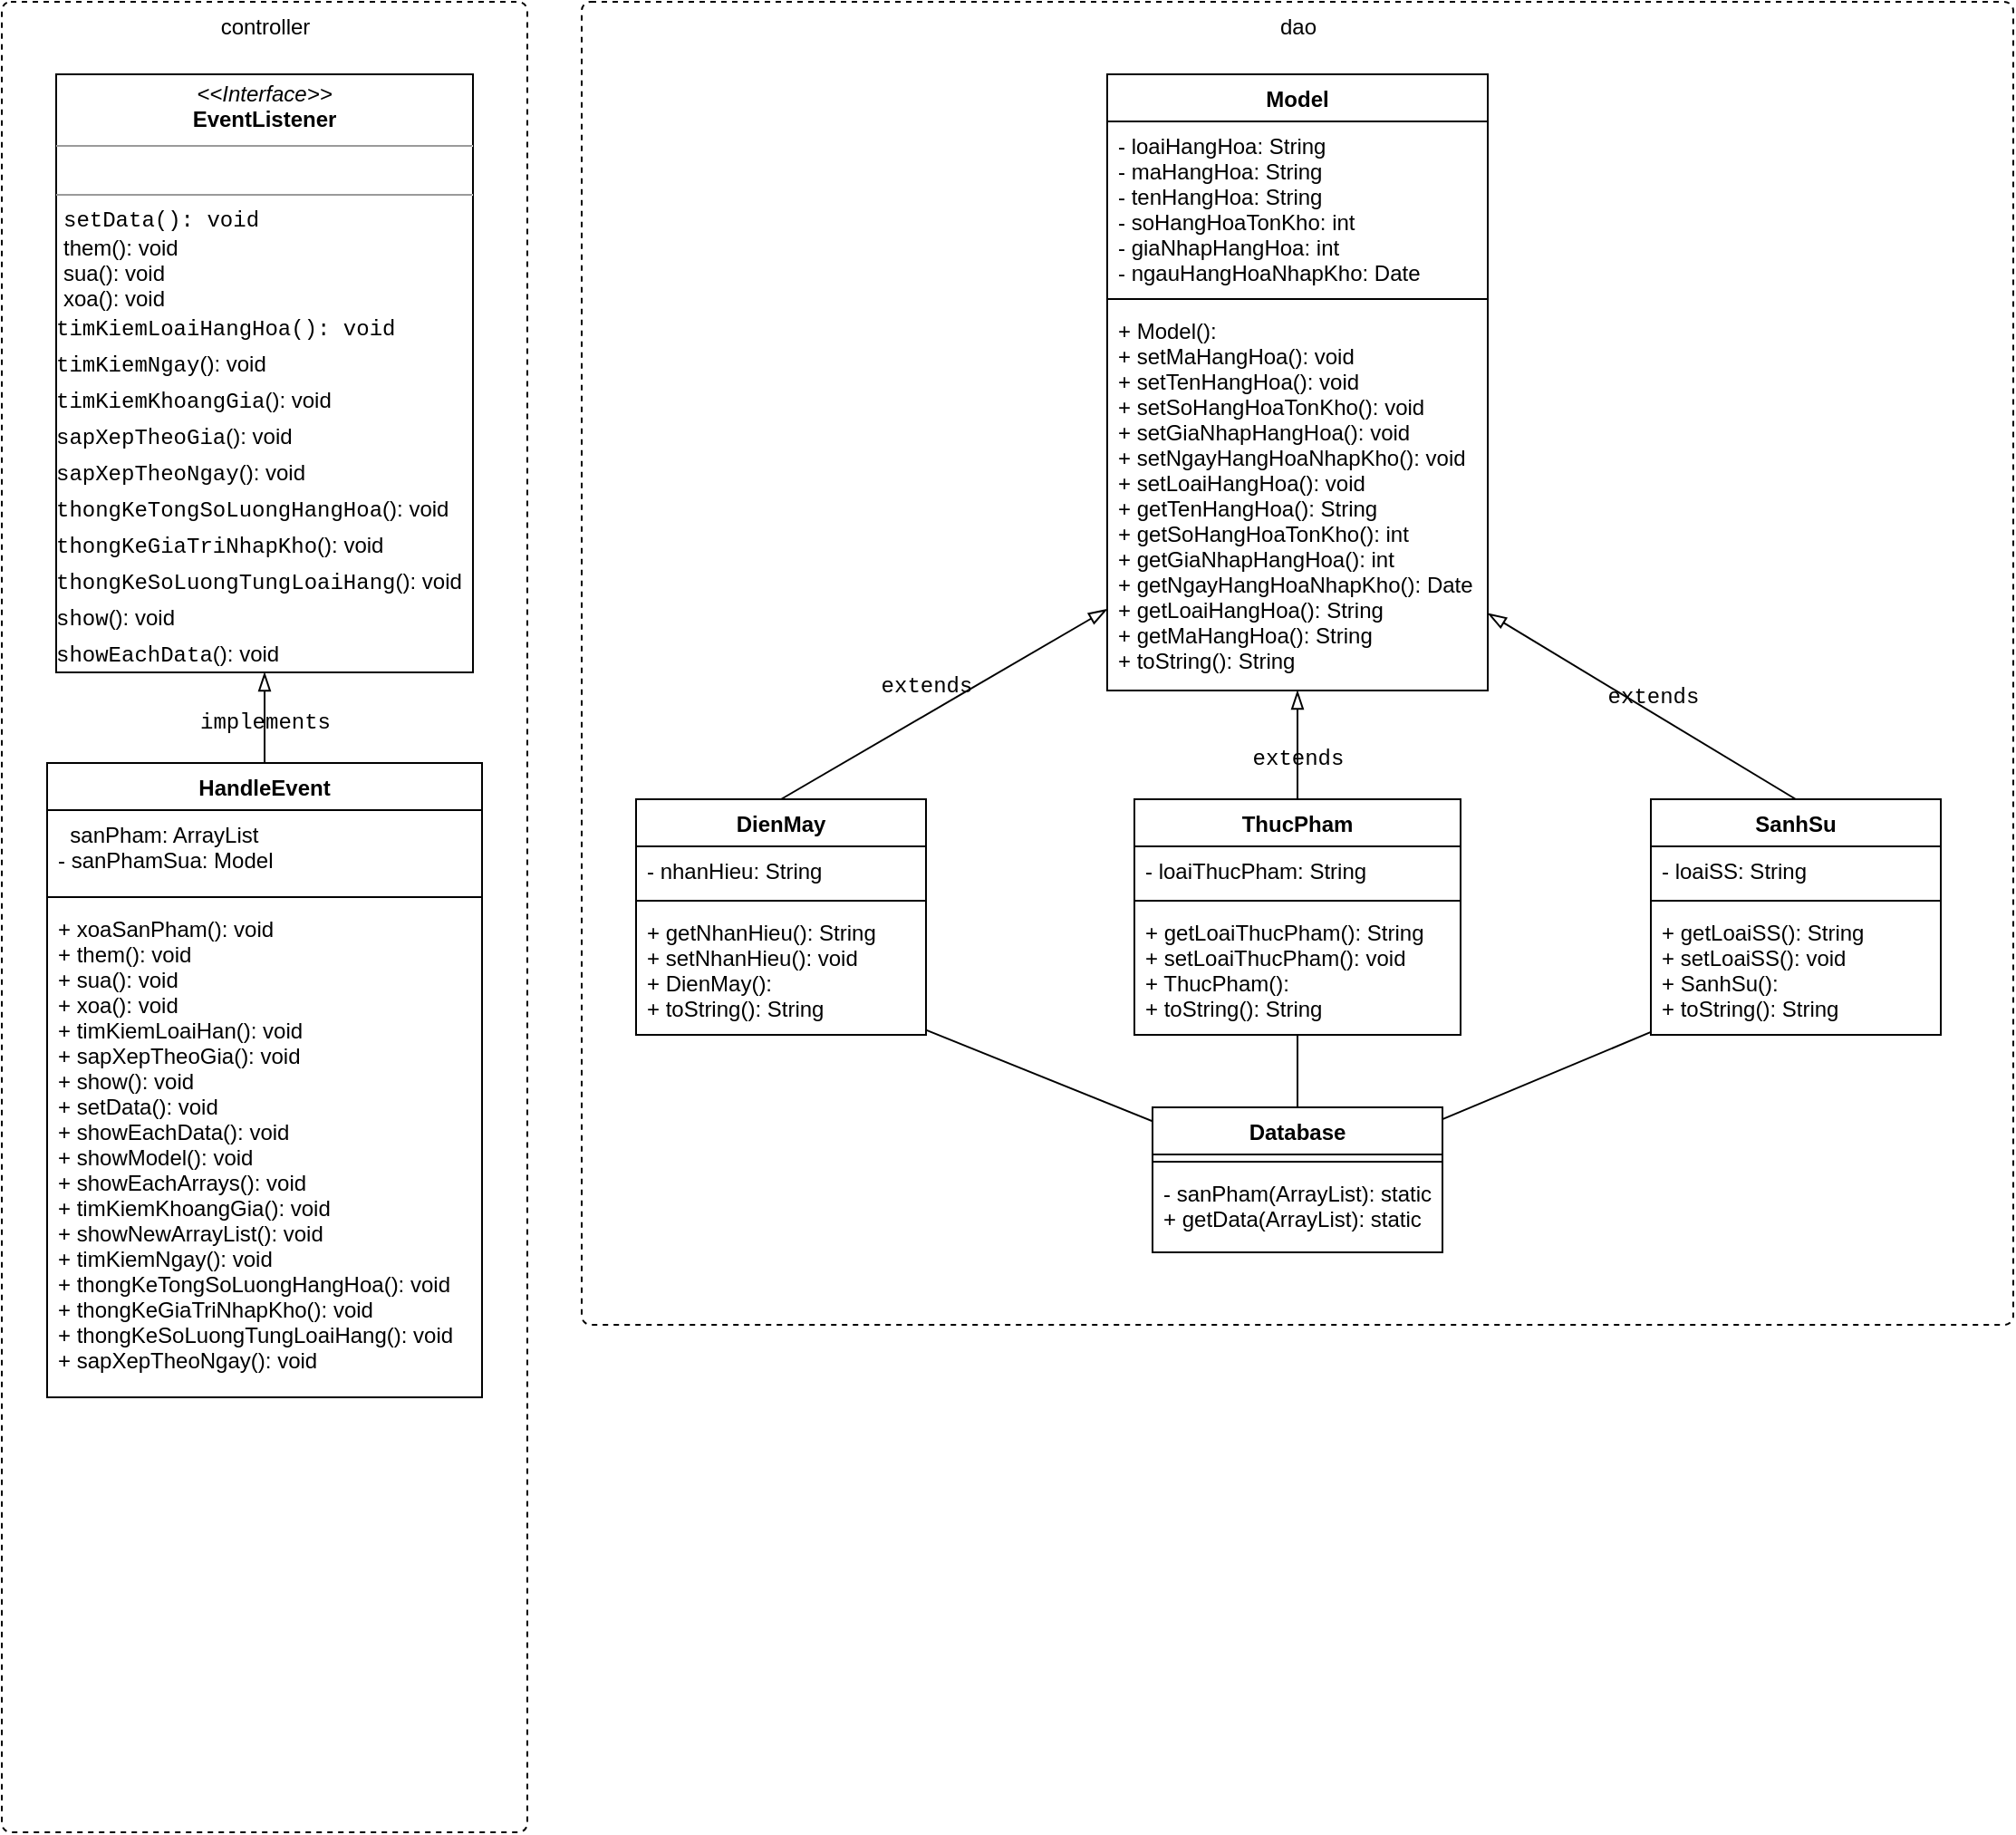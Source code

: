 <mxfile version="16.0.3" type="device"><diagram id="fymAUiE-PC6GM4ieoTwO" name="Page-1"><mxGraphModel dx="824" dy="412" grid="1" gridSize="10" guides="1" tooltips="1" connect="1" arrows="1" fold="1" page="1" pageScale="1" pageWidth="827" pageHeight="1169" math="0" shadow="0"><root><mxCell id="0"/><mxCell id="1" parent="0"/><mxCell id="4RuEshZXv9myug99-V57-3" value="controller" style="html=1;align=center;verticalAlign=top;rounded=1;absoluteArcSize=1;arcSize=10;dashed=1;" vertex="1" parent="1"><mxGeometry x="80" y="40" width="290" height="1010" as="geometry"/></mxCell><mxCell id="4RuEshZXv9myug99-V57-6" value="dao" style="html=1;align=center;verticalAlign=top;rounded=1;absoluteArcSize=1;arcSize=10;dashed=1;" vertex="1" parent="1"><mxGeometry x="400" y="40" width="790" height="730" as="geometry"/></mxCell><mxCell id="4RuEshZXv9myug99-V57-7" value="&lt;p style=&quot;margin: 0px ; margin-top: 4px ; text-align: center&quot;&gt;&lt;font style=&quot;font-size: 12px&quot;&gt;&lt;i&gt;&amp;lt;&amp;lt;Interface&amp;gt;&amp;gt;&lt;/i&gt;&lt;br&gt;&lt;b&gt;EventListener&lt;/b&gt;&lt;/font&gt;&lt;/p&gt;&lt;hr size=&quot;1&quot;&gt;&lt;p style=&quot;margin: 0px ; margin-left: 4px&quot;&gt;&lt;font style=&quot;font-size: 12px&quot;&gt;&lt;br&gt;&lt;/font&gt;&lt;/p&gt;&lt;hr size=&quot;1&quot;&gt;&lt;p style=&quot;margin: 0px ; margin-left: 4px&quot;&gt;&lt;font style=&quot;font-size: 12px&quot;&gt;&lt;span style=&quot;font-family: &amp;#34;consolas&amp;#34; , &amp;#34;courier new&amp;#34; , monospace&quot;&gt;setData(): void&lt;/span&gt;&lt;/font&gt;&lt;/p&gt;&lt;p style=&quot;margin: 0px ; margin-left: 4px&quot;&gt;&lt;font style=&quot;font-size: 12px&quot;&gt;them(): void&lt;/font&gt;&lt;/p&gt;&lt;p style=&quot;margin: 0px ; margin-left: 4px&quot;&gt;&lt;font style=&quot;font-size: 12px&quot;&gt;sua(): void&lt;/font&gt;&lt;/p&gt;&lt;p style=&quot;margin: 0px ; margin-left: 4px&quot;&gt;&lt;font style=&quot;font-size: 12px&quot;&gt;xoa(): void&lt;/font&gt;&lt;/p&gt;&lt;p style=&quot;margin: 0px ; margin-left: 4px&quot;&gt;&lt;font style=&quot;font-size: 12px&quot;&gt;&lt;/font&gt;&lt;/p&gt;&lt;div style=&quot;font-family: &amp;#34;consolas&amp;#34; , &amp;#34;courier new&amp;#34; , monospace ; line-height: 19px&quot;&gt;&lt;font style=&quot;font-size: 12px&quot;&gt;timKiemLoaiHangHoa(): void&lt;/font&gt;&lt;/div&gt;&lt;div style=&quot;font-family: &amp;#34;consolas&amp;#34; , &amp;#34;courier new&amp;#34; , monospace ; line-height: 19px&quot;&gt;&lt;div style=&quot;font-family: &amp;#34;consolas&amp;#34; , &amp;#34;courier new&amp;#34; , monospace ; line-height: 19px&quot;&gt;&lt;font style=&quot;font-size: 12px&quot;&gt;timKiemNgay&lt;/font&gt;&lt;span style=&quot;font-family: &amp;#34;helvetica&amp;#34;&quot;&gt;(): void&lt;/span&gt;&lt;/div&gt;&lt;div style=&quot;font-family: &amp;#34;consolas&amp;#34; , &amp;#34;courier new&amp;#34; , monospace ; line-height: 19px&quot;&gt;&lt;div style=&quot;line-height: 19px&quot;&gt;&lt;font style=&quot;font-size: 12px&quot;&gt;timKiemKhoangGia&lt;/font&gt;&lt;span style=&quot;font-family: &amp;#34;helvetica&amp;#34;&quot;&gt;(): void&lt;/span&gt;&lt;/div&gt;&lt;div style=&quot;line-height: 19px&quot;&gt;&lt;div style=&quot;line-height: 19px&quot;&gt;&lt;font style=&quot;font-size: 12px&quot;&gt;sapXepTheoGia&lt;/font&gt;&lt;span style=&quot;font-family: &amp;#34;helvetica&amp;#34;&quot;&gt;(): void&lt;/span&gt;&lt;/div&gt;&lt;div style=&quot;line-height: 19px&quot;&gt;&lt;div style=&quot;line-height: 19px&quot;&gt;&lt;font style=&quot;font-size: 12px&quot;&gt;sapXepTheoNgay&lt;/font&gt;&lt;span style=&quot;font-family: &amp;#34;helvetica&amp;#34;&quot;&gt;(): void&lt;/span&gt;&lt;/div&gt;&lt;div style=&quot;line-height: 19px&quot;&gt;&lt;div style=&quot;line-height: 19px&quot;&gt;&lt;font style=&quot;font-size: 12px&quot;&gt;thongKeTongSoLuongHangHoa&lt;/font&gt;&lt;span style=&quot;font-family: &amp;#34;helvetica&amp;#34;&quot;&gt;(): void&lt;/span&gt;&lt;/div&gt;&lt;div style=&quot;line-height: 19px&quot;&gt;&lt;div style=&quot;line-height: 19px&quot;&gt;&lt;font style=&quot;font-size: 12px&quot;&gt;thongKeGiaTriNhapKho&lt;/font&gt;&lt;span style=&quot;font-family: &amp;#34;helvetica&amp;#34;&quot;&gt;(): void&lt;/span&gt;&lt;/div&gt;&lt;div style=&quot;line-height: 19px&quot;&gt;&lt;div style=&quot;line-height: 19px&quot;&gt;&lt;font style=&quot;font-size: 12px&quot;&gt;thongKeSoLuongTungLoaiHang&lt;/font&gt;&lt;span style=&quot;font-family: &amp;#34;helvetica&amp;#34;&quot;&gt;(): void&lt;/span&gt;&lt;/div&gt;&lt;div style=&quot;line-height: 19px&quot;&gt;&lt;div style=&quot;line-height: 19px&quot;&gt;&lt;font style=&quot;font-size: 12px&quot;&gt;show&lt;/font&gt;&lt;span style=&quot;font-family: &amp;#34;helvetica&amp;#34;&quot;&gt;(): void&lt;/span&gt;&lt;/div&gt;&lt;div style=&quot;line-height: 19px&quot;&gt;&lt;font style=&quot;font-size: 12px&quot;&gt;&lt;span style=&quot;font-family: &amp;#34;consolas&amp;#34; , &amp;#34;courier new&amp;#34; , monospace&quot;&gt;showEachData&lt;/span&gt;&lt;span style=&quot;font-family: &amp;#34;helvetica&amp;#34;&quot;&gt;(): void&lt;/span&gt;&lt;/font&gt;&lt;br&gt;&lt;/div&gt;&lt;/div&gt;&lt;/div&gt;&lt;/div&gt;&lt;/div&gt;&lt;/div&gt;&lt;/div&gt;&lt;/div&gt;&lt;/div&gt;" style="verticalAlign=top;align=left;overflow=fill;fontSize=12;fontFamily=Helvetica;html=1;" vertex="1" parent="1"><mxGeometry x="110" y="80" width="230" height="330" as="geometry"/></mxCell><mxCell id="4RuEshZXv9myug99-V57-8" value="HandleEvent" style="swimlane;fontStyle=1;align=center;verticalAlign=top;childLayout=stackLayout;horizontal=1;startSize=26;horizontalStack=0;resizeParent=1;resizeParentMax=0;resizeLast=0;collapsible=1;marginBottom=0;labelBackgroundColor=#FFFFFF;fontColor=#000000;" vertex="1" parent="1"><mxGeometry x="105" y="460" width="240" height="350" as="geometry"/></mxCell><mxCell id="4RuEshZXv9myug99-V57-9" value="  sanPham: ArrayList&#10;- sanPhamSua: Model" style="text;strokeColor=none;fillColor=none;align=left;verticalAlign=top;spacingLeft=4;spacingRight=4;overflow=hidden;rotatable=0;points=[[0,0.5],[1,0.5]];portConstraint=eastwest;labelBackgroundColor=none;fontColor=#000000;" vertex="1" parent="4RuEshZXv9myug99-V57-8"><mxGeometry y="26" width="240" height="44" as="geometry"/></mxCell><mxCell id="4RuEshZXv9myug99-V57-10" value="" style="line;strokeWidth=1;fillColor=none;align=left;verticalAlign=middle;spacingTop=-1;spacingLeft=3;spacingRight=3;rotatable=0;labelPosition=right;points=[];portConstraint=eastwest;labelBackgroundColor=none;fontColor=#000000;" vertex="1" parent="4RuEshZXv9myug99-V57-8"><mxGeometry y="70" width="240" height="8" as="geometry"/></mxCell><mxCell id="4RuEshZXv9myug99-V57-11" value="+ xoaSanPham(): void&#10;+ them(): void&#10;+ sua(): void&#10;+ xoa(): void&#10;+ timKiemLoaiHan(): void&#10;+ sapXepTheoGia(): void&#10;+ show(): void&#10;+ setData(): void&#10;+ showEachData(): void&#10;+ showModel(): void&#10;+ showEachArrays(): void&#10;+ timKiemKhoangGia(): void&#10;+ showNewArrayList(): void&#10;+ timKiemNgay(): void&#10;+ thongKeTongSoLuongHangHoa(): void&#10;+ thongKeGiaTriNhapKho(): void&#10;+ thongKeSoLuongTungLoaiHang(): void&#10;+ sapXepTheoNgay(): void&#10;&#10;" style="text;strokeColor=none;fillColor=none;align=left;verticalAlign=top;spacingLeft=4;spacingRight=4;overflow=hidden;rotatable=0;points=[[0,0.5],[1,0.5]];portConstraint=eastwest;labelBackgroundColor=#FFFFFF;fontColor=#000000;" vertex="1" parent="4RuEshZXv9myug99-V57-8"><mxGeometry y="78" width="240" height="272" as="geometry"/></mxCell><mxCell id="4RuEshZXv9myug99-V57-13" value="&lt;div style=&quot;font-family: &amp;#34;consolas&amp;#34; , &amp;#34;courier new&amp;#34; , monospace ; font-size: 14px ; line-height: 19px&quot;&gt;&lt;span style=&quot;font-size: 12px&quot;&gt;implements&lt;/span&gt;&lt;/div&gt;" style="endArrow=blockThin;startArrow=none;endFill=0;startFill=0;endSize=8;html=1;verticalAlign=bottom;labelBackgroundColor=none;rounded=0;fontSize=12;fontColor=#000000;" edge="1" parent="1" source="4RuEshZXv9myug99-V57-8" target="4RuEshZXv9myug99-V57-7"><mxGeometry x="-0.6" width="160" relative="1" as="geometry"><mxPoint x="150" y="450" as="sourcePoint"/><mxPoint x="310" y="450" as="targetPoint"/><mxPoint as="offset"/></mxGeometry></mxCell><mxCell id="4RuEshZXv9myug99-V57-14" value="Model" style="swimlane;fontStyle=1;align=center;verticalAlign=top;childLayout=stackLayout;horizontal=1;startSize=26;horizontalStack=0;resizeParent=1;resizeParentMax=0;resizeLast=0;collapsible=1;marginBottom=0;labelBackgroundColor=#FFFFFF;fontSize=12;fontColor=#000000;" vertex="1" parent="1"><mxGeometry x="690" y="80" width="210" height="340" as="geometry"/></mxCell><mxCell id="4RuEshZXv9myug99-V57-15" value="- loaiHangHoa: String&#10;- maHangHoa: String&#10;- tenHangHoa: String&#10;- soHangHoaTonKho: int&#10;- giaNhapHangHoa: int&#10;- ngauHangHoaNhapKho: Date" style="text;strokeColor=none;fillColor=none;align=left;verticalAlign=top;spacingLeft=4;spacingRight=4;overflow=hidden;rotatable=0;points=[[0,0.5],[1,0.5]];portConstraint=eastwest;labelBackgroundColor=#FFFFFF;fontSize=12;fontColor=#000000;" vertex="1" parent="4RuEshZXv9myug99-V57-14"><mxGeometry y="26" width="210" height="94" as="geometry"/></mxCell><mxCell id="4RuEshZXv9myug99-V57-16" value="" style="line;strokeWidth=1;fillColor=none;align=left;verticalAlign=middle;spacingTop=-1;spacingLeft=3;spacingRight=3;rotatable=0;labelPosition=right;points=[];portConstraint=eastwest;labelBackgroundColor=#FFFFFF;fontSize=12;fontColor=#000000;" vertex="1" parent="4RuEshZXv9myug99-V57-14"><mxGeometry y="120" width="210" height="8" as="geometry"/></mxCell><mxCell id="4RuEshZXv9myug99-V57-17" value="+ Model():&#10;+ setMaHangHoa(): void&#10;+ setTenHangHoa(): void&#10;+ setSoHangHoaTonKho(): void&#10;+ setGiaNhapHangHoa(): void&#10;+ setNgayHangHoaNhapKho(): void&#10;+ setLoaiHangHoa(): void&#10;+ getTenHangHoa(): String&#10;+ getSoHangHoaTonKho(): int&#10;+ getGiaNhapHangHoa(): int&#10;+ getNgayHangHoaNhapKho(): Date&#10;+ getLoaiHangHoa(): String&#10;+ getMaHangHoa(): String&#10;+ toString(): String" style="text;strokeColor=none;fillColor=none;align=left;verticalAlign=top;spacingLeft=4;spacingRight=4;overflow=hidden;rotatable=0;points=[[0,0.5],[1,0.5]];portConstraint=eastwest;labelBackgroundColor=#FFFFFF;fontSize=12;fontColor=#000000;" vertex="1" parent="4RuEshZXv9myug99-V57-14"><mxGeometry y="128" width="210" height="212" as="geometry"/></mxCell><mxCell id="4RuEshZXv9myug99-V57-19" value="DienMay" style="swimlane;fontStyle=1;align=center;verticalAlign=top;childLayout=stackLayout;horizontal=1;startSize=26;horizontalStack=0;resizeParent=1;resizeParentMax=0;resizeLast=0;collapsible=1;marginBottom=0;labelBackgroundColor=#FFFFFF;fontSize=12;fontColor=#000000;" vertex="1" parent="1"><mxGeometry x="430" y="480" width="160" height="130" as="geometry"/></mxCell><mxCell id="4RuEshZXv9myug99-V57-20" value="- nhanHieu: String" style="text;strokeColor=none;fillColor=none;align=left;verticalAlign=top;spacingLeft=4;spacingRight=4;overflow=hidden;rotatable=0;points=[[0,0.5],[1,0.5]];portConstraint=eastwest;labelBackgroundColor=#FFFFFF;fontSize=12;fontColor=#000000;" vertex="1" parent="4RuEshZXv9myug99-V57-19"><mxGeometry y="26" width="160" height="26" as="geometry"/></mxCell><mxCell id="4RuEshZXv9myug99-V57-21" value="" style="line;strokeWidth=1;fillColor=none;align=left;verticalAlign=middle;spacingTop=-1;spacingLeft=3;spacingRight=3;rotatable=0;labelPosition=right;points=[];portConstraint=eastwest;labelBackgroundColor=#FFFFFF;fontSize=12;fontColor=#000000;" vertex="1" parent="4RuEshZXv9myug99-V57-19"><mxGeometry y="52" width="160" height="8" as="geometry"/></mxCell><mxCell id="4RuEshZXv9myug99-V57-22" value="+ getNhanHieu(): String&#10;+ setNhanHieu(): void&#10;+ DienMay():&#10;+ toString(): String" style="text;strokeColor=none;fillColor=none;align=left;verticalAlign=top;spacingLeft=4;spacingRight=4;overflow=hidden;rotatable=0;points=[[0,0.5],[1,0.5]];portConstraint=eastwest;labelBackgroundColor=#FFFFFF;fontSize=12;fontColor=#000000;" vertex="1" parent="4RuEshZXv9myug99-V57-19"><mxGeometry y="60" width="160" height="70" as="geometry"/></mxCell><mxCell id="4RuEshZXv9myug99-V57-27" value="SanhSu" style="swimlane;fontStyle=1;align=center;verticalAlign=top;childLayout=stackLayout;horizontal=1;startSize=26;horizontalStack=0;resizeParent=1;resizeParentMax=0;resizeLast=0;collapsible=1;marginBottom=0;labelBackgroundColor=#FFFFFF;fontSize=12;fontColor=#000000;" vertex="1" parent="1"><mxGeometry x="990" y="480" width="160" height="130" as="geometry"/></mxCell><mxCell id="4RuEshZXv9myug99-V57-28" value="- loaiSS: String" style="text;strokeColor=none;fillColor=none;align=left;verticalAlign=top;spacingLeft=4;spacingRight=4;overflow=hidden;rotatable=0;points=[[0,0.5],[1,0.5]];portConstraint=eastwest;labelBackgroundColor=#FFFFFF;fontSize=12;fontColor=#000000;" vertex="1" parent="4RuEshZXv9myug99-V57-27"><mxGeometry y="26" width="160" height="26" as="geometry"/></mxCell><mxCell id="4RuEshZXv9myug99-V57-29" value="" style="line;strokeWidth=1;fillColor=none;align=left;verticalAlign=middle;spacingTop=-1;spacingLeft=3;spacingRight=3;rotatable=0;labelPosition=right;points=[];portConstraint=eastwest;labelBackgroundColor=#FFFFFF;fontSize=12;fontColor=#000000;" vertex="1" parent="4RuEshZXv9myug99-V57-27"><mxGeometry y="52" width="160" height="8" as="geometry"/></mxCell><mxCell id="4RuEshZXv9myug99-V57-30" value="+ getLoaiSS(): String&#10;+ setLoaiSS(): void&#10;+ SanhSu():&#10;+ toString(): String" style="text;strokeColor=none;fillColor=none;align=left;verticalAlign=top;spacingLeft=4;spacingRight=4;overflow=hidden;rotatable=0;points=[[0,0.5],[1,0.5]];portConstraint=eastwest;labelBackgroundColor=#FFFFFF;fontSize=12;fontColor=#000000;" vertex="1" parent="4RuEshZXv9myug99-V57-27"><mxGeometry y="60" width="160" height="70" as="geometry"/></mxCell><mxCell id="4RuEshZXv9myug99-V57-31" value="ThucPham" style="swimlane;fontStyle=1;align=center;verticalAlign=top;childLayout=stackLayout;horizontal=1;startSize=26;horizontalStack=0;resizeParent=1;resizeParentMax=0;resizeLast=0;collapsible=1;marginBottom=0;labelBackgroundColor=#FFFFFF;fontSize=12;fontColor=#000000;" vertex="1" parent="1"><mxGeometry x="705" y="480" width="180" height="130" as="geometry"/></mxCell><mxCell id="4RuEshZXv9myug99-V57-32" value="- loaiThucPham: String" style="text;strokeColor=none;fillColor=none;align=left;verticalAlign=top;spacingLeft=4;spacingRight=4;overflow=hidden;rotatable=0;points=[[0,0.5],[1,0.5]];portConstraint=eastwest;labelBackgroundColor=#FFFFFF;fontSize=12;fontColor=#000000;" vertex="1" parent="4RuEshZXv9myug99-V57-31"><mxGeometry y="26" width="180" height="26" as="geometry"/></mxCell><mxCell id="4RuEshZXv9myug99-V57-33" value="" style="line;strokeWidth=1;fillColor=none;align=left;verticalAlign=middle;spacingTop=-1;spacingLeft=3;spacingRight=3;rotatable=0;labelPosition=right;points=[];portConstraint=eastwest;labelBackgroundColor=#FFFFFF;fontSize=12;fontColor=#000000;" vertex="1" parent="4RuEshZXv9myug99-V57-31"><mxGeometry y="52" width="180" height="8" as="geometry"/></mxCell><mxCell id="4RuEshZXv9myug99-V57-34" value="+ getLoaiThucPham(): String&#10;+ setLoaiThucPham(): void&#10;+ ThucPham():&#10;+ toString(): String" style="text;strokeColor=none;fillColor=none;align=left;verticalAlign=top;spacingLeft=4;spacingRight=4;overflow=hidden;rotatable=0;points=[[0,0.5],[1,0.5]];portConstraint=eastwest;labelBackgroundColor=#FFFFFF;fontSize=12;fontColor=#000000;" vertex="1" parent="4RuEshZXv9myug99-V57-31"><mxGeometry y="60" width="180" height="70" as="geometry"/></mxCell><mxCell id="4RuEshZXv9myug99-V57-35" value="&lt;div style=&quot;font-family: &amp;#34;consolas&amp;#34; , &amp;#34;courier new&amp;#34; , monospace ; line-height: 19px&quot;&gt;extends&lt;/div&gt;" style="endArrow=blockThin;startArrow=none;endFill=0;startFill=0;endSize=8;html=1;verticalAlign=bottom;labelBackgroundColor=none;rounded=0;fontSize=12;fontColor=#000000;exitX=0.5;exitY=0;exitDx=0;exitDy=0;" edge="1" parent="1" source="4RuEshZXv9myug99-V57-19" target="4RuEshZXv9myug99-V57-17"><mxGeometry x="-0.095" y="3" width="160" relative="1" as="geometry"><mxPoint x="235" y="470" as="sourcePoint"/><mxPoint x="235" y="420" as="targetPoint"/><mxPoint as="offset"/></mxGeometry></mxCell><mxCell id="4RuEshZXv9myug99-V57-36" value="&lt;div style=&quot;font-family: &amp;#34;consolas&amp;#34; , &amp;#34;courier new&amp;#34; , monospace ; line-height: 19px&quot;&gt;extends&lt;/div&gt;" style="endArrow=blockThin;startArrow=none;endFill=0;startFill=0;endSize=8;html=1;verticalAlign=bottom;labelBackgroundColor=none;rounded=0;fontSize=12;fontColor=#000000;" edge="1" parent="1" source="4RuEshZXv9myug99-V57-31" target="4RuEshZXv9myug99-V57-17"><mxGeometry x="-0.667" width="160" relative="1" as="geometry"><mxPoint x="520" y="490" as="sourcePoint"/><mxPoint x="700" y="385.158" as="targetPoint"/><mxPoint as="offset"/></mxGeometry></mxCell><mxCell id="4RuEshZXv9myug99-V57-37" value="&lt;div style=&quot;font-family: &amp;#34;consolas&amp;#34; , &amp;#34;courier new&amp;#34; , monospace ; line-height: 19px&quot;&gt;extends&lt;/div&gt;" style="endArrow=blockThin;startArrow=none;endFill=0;startFill=0;endSize=8;html=1;verticalAlign=bottom;labelBackgroundColor=none;rounded=0;fontSize=12;fontColor=#000000;exitX=0.5;exitY=0;exitDx=0;exitDy=0;" edge="1" parent="1" source="4RuEshZXv9myug99-V57-27" target="4RuEshZXv9myug99-V57-17"><mxGeometry x="-0.095" y="3" width="160" relative="1" as="geometry"><mxPoint x="530" y="500" as="sourcePoint"/><mxPoint x="710" y="395.158" as="targetPoint"/><mxPoint as="offset"/></mxGeometry></mxCell><mxCell id="4RuEshZXv9myug99-V57-38" value="Database" style="swimlane;fontStyle=1;align=center;verticalAlign=top;childLayout=stackLayout;horizontal=1;startSize=26;horizontalStack=0;resizeParent=1;resizeParentMax=0;resizeLast=0;collapsible=1;marginBottom=0;labelBackgroundColor=#FFFFFF;fontSize=12;fontColor=#000000;" vertex="1" parent="1"><mxGeometry x="715" y="650" width="160" height="80" as="geometry"/></mxCell><mxCell id="4RuEshZXv9myug99-V57-40" value="" style="line;strokeWidth=1;fillColor=none;align=left;verticalAlign=middle;spacingTop=-1;spacingLeft=3;spacingRight=3;rotatable=0;labelPosition=right;points=[];portConstraint=eastwest;labelBackgroundColor=#FFFFFF;fontSize=12;fontColor=#000000;" vertex="1" parent="4RuEshZXv9myug99-V57-38"><mxGeometry y="26" width="160" height="8" as="geometry"/></mxCell><mxCell id="4RuEshZXv9myug99-V57-41" value="- sanPham(ArrayList): static&#10;+ getData(ArrayList): static" style="text;strokeColor=none;fillColor=none;align=left;verticalAlign=top;spacingLeft=4;spacingRight=4;overflow=hidden;rotatable=0;points=[[0,0.5],[1,0.5]];portConstraint=eastwest;labelBackgroundColor=#FFFFFF;fontSize=12;fontColor=#000000;" vertex="1" parent="4RuEshZXv9myug99-V57-38"><mxGeometry y="34" width="160" height="46" as="geometry"/></mxCell><mxCell id="4RuEshZXv9myug99-V57-55" value="" style="html=1;verticalAlign=bottom;labelBackgroundColor=none;endArrow=none;endFill=0;endSize=6;align=left;rounded=0;fontSize=12;fontColor=#000000;exitX=0.5;exitY=0;exitDx=0;exitDy=0;" edge="1" parent="1" source="4RuEshZXv9myug99-V57-38" target="4RuEshZXv9myug99-V57-34"><mxGeometry x="-0.5" y="-25" relative="1" as="geometry"><mxPoint x="660" y="680" as="sourcePoint"/><mxPoint x="820" y="680" as="targetPoint"/><mxPoint as="offset"/></mxGeometry></mxCell><mxCell id="4RuEshZXv9myug99-V57-56" value="" style="html=1;verticalAlign=bottom;labelBackgroundColor=none;endArrow=none;endFill=0;endSize=6;align=left;rounded=0;fontSize=12;fontColor=#000000;" edge="1" parent="1" source="4RuEshZXv9myug99-V57-38" target="4RuEshZXv9myug99-V57-30"><mxGeometry x="-0.5" y="-25" relative="1" as="geometry"><mxPoint x="805" y="660" as="sourcePoint"/><mxPoint x="805" y="620" as="targetPoint"/><mxPoint as="offset"/></mxGeometry></mxCell><mxCell id="4RuEshZXv9myug99-V57-57" value="" style="html=1;verticalAlign=bottom;labelBackgroundColor=none;endArrow=none;endFill=0;endSize=6;align=left;rounded=0;fontSize=12;fontColor=#000000;" edge="1" parent="1" source="4RuEshZXv9myug99-V57-38" target="4RuEshZXv9myug99-V57-22"><mxGeometry x="-0.5" y="-25" relative="1" as="geometry"><mxPoint x="815" y="670" as="sourcePoint"/><mxPoint x="815" y="630" as="targetPoint"/><mxPoint as="offset"/></mxGeometry></mxCell></root></mxGraphModel></diagram></mxfile>